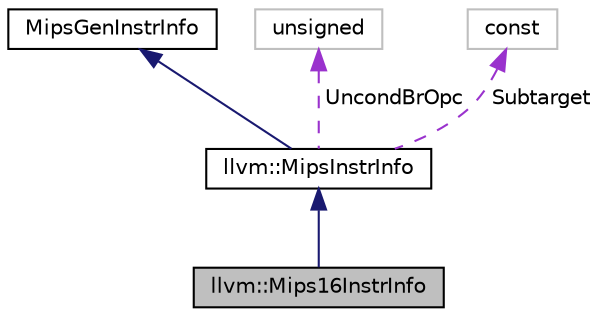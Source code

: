 digraph "llvm::Mips16InstrInfo"
{
 // LATEX_PDF_SIZE
  bgcolor="transparent";
  edge [fontname="Helvetica",fontsize="10",labelfontname="Helvetica",labelfontsize="10"];
  node [fontname="Helvetica",fontsize="10",shape=record];
  Node1 [label="llvm::Mips16InstrInfo",height=0.2,width=0.4,color="black", fillcolor="grey75", style="filled", fontcolor="black",tooltip=" "];
  Node2 -> Node1 [dir="back",color="midnightblue",fontsize="10",style="solid",fontname="Helvetica"];
  Node2 [label="llvm::MipsInstrInfo",height=0.2,width=0.4,color="black",URL="$classllvm_1_1MipsInstrInfo.html",tooltip=" "];
  Node3 -> Node2 [dir="back",color="midnightblue",fontsize="10",style="solid",fontname="Helvetica"];
  Node3 [label="MipsGenInstrInfo",height=0.2,width=0.4,color="black",URL="$classMipsGenInstrInfo.html",tooltip=" "];
  Node4 -> Node2 [dir="back",color="darkorchid3",fontsize="10",style="dashed",label=" UncondBrOpc" ,fontname="Helvetica"];
  Node4 [label="unsigned",height=0.2,width=0.4,color="grey75",tooltip=" "];
  Node5 -> Node2 [dir="back",color="darkorchid3",fontsize="10",style="dashed",label=" Subtarget" ,fontname="Helvetica"];
  Node5 [label="const",height=0.2,width=0.4,color="grey75",tooltip=" "];
}
